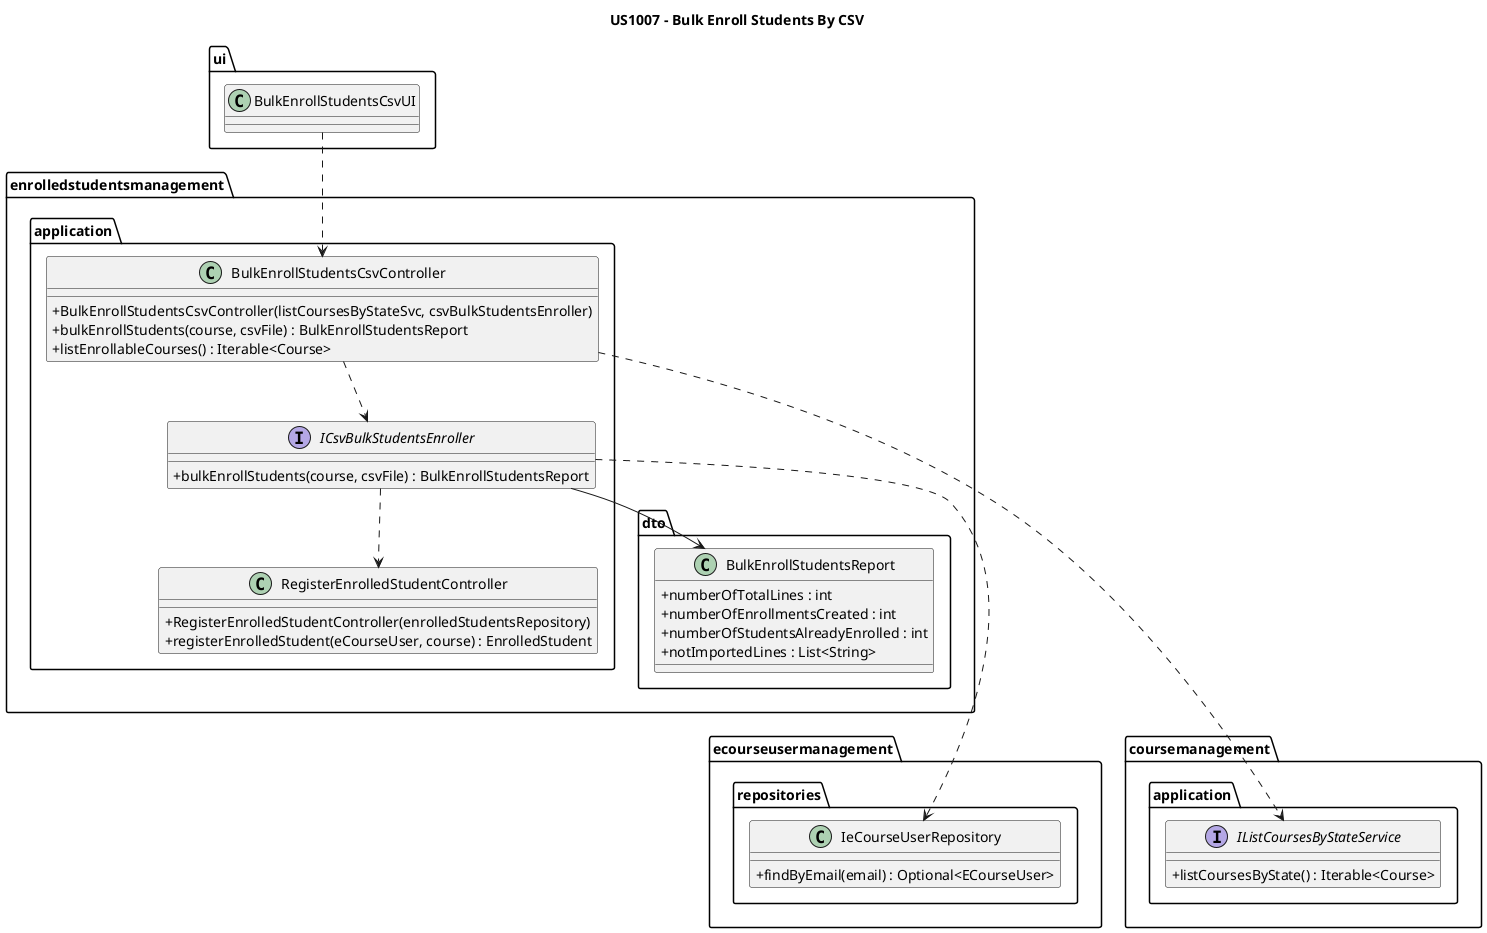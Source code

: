 @startuml
skinparam classAttributeIconSize 0

title US1007 - Bulk Enroll Students By CSV

package ecourseusermanagement{

    package repositories{
        class IeCourseUserRepository{
            +findByEmail(email) : Optional<ECourseUser>
        }
    }
}

package enrolledstudentsmanagement{

    package application {

        class BulkEnrollStudentsCsvController {
            +BulkEnrollStudentsCsvController(listCoursesByStateSvc, csvBulkStudentsEnroller)
            +bulkEnrollStudents(course, csvFile) : BulkEnrollStudentsReport
            +listEnrollableCourses() : Iterable<Course>
        }

        class RegisterEnrolledStudentController{
            + RegisterEnrolledStudentController(enrolledStudentsRepository)
            + registerEnrolledStudent(eCourseUser, course) : EnrolledStudent
        }

        interface ICsvBulkStudentsEnroller {
            +bulkEnrollStudents(course, csvFile) : BulkEnrollStudentsReport
        }
    }


    package dto {
        class BulkEnrollStudentsReport {
            +numberOfTotalLines : int
            +numberOfEnrollmentsCreated : int
            +numberOfStudentsAlreadyEnrolled : int
            +notImportedLines : List<String>
        }
    }
}

package coursemanagement{
    package application{
       interface IListCoursesByStateService{
            +listCoursesByState() : Iterable<Course>
        }
    }
}

package ui {
    class BulkEnrollStudentsCsvUI {
    }
}

BulkEnrollStudentsCsvUI ..> BulkEnrollStudentsCsvController
BulkEnrollStudentsCsvController ..> ICsvBulkStudentsEnroller
ICsvBulkStudentsEnroller --> BulkEnrollStudentsReport
ICsvBulkStudentsEnroller ..> RegisterEnrolledStudentController
ICsvBulkStudentsEnroller .d..> IeCourseUserRepository
BulkEnrollStudentsCsvController ....> IListCoursesByStateService

@enduml